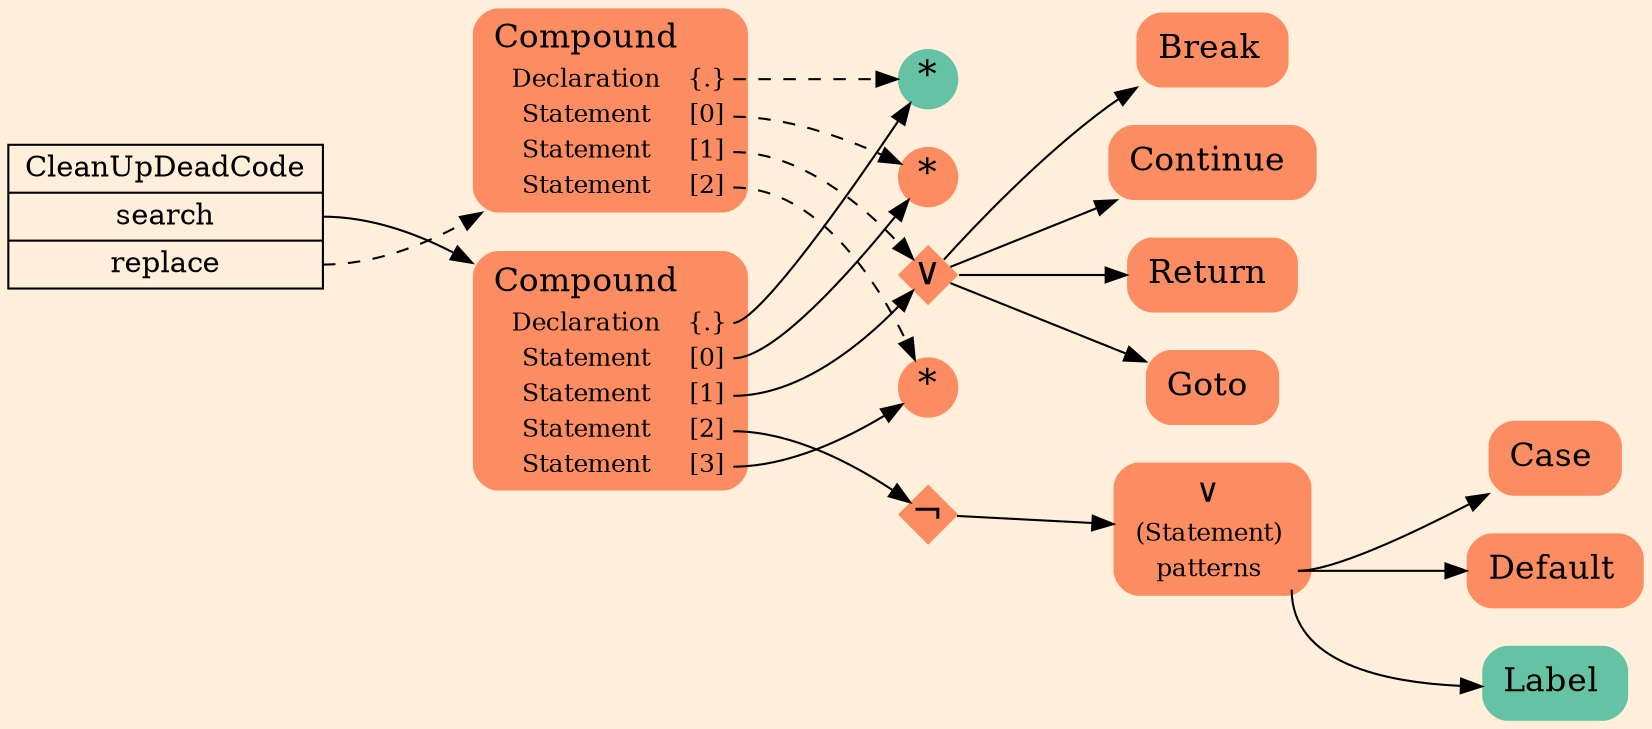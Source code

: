 digraph Inferno {
graph [
rankdir = "LR"
ranksep = 1.0
size = "14,20"
bgcolor = antiquewhite1
color = black
fontcolor = black
];
node [
];
"CR#P54-0" [
shape = "record"
fillcolor = antiquewhite1
label = "<fixed> CleanUpDeadCode | <port0> search | <port1> replace"
style = "filled"
fontsize = "14"
color = black
fontcolor = black
];
"#B-2-927" [
shape = "plaintext"
fillcolor = "/set28/2"
label = <<TABLE BORDER="0" CELLBORDER="0" CELLSPACING="0">
 <TR>
  <TD><FONT POINT-SIZE="16.0">Compound</FONT></TD>
  <TD></TD>
 </TR>
 <TR>
  <TD>Declaration</TD>
  <TD PORT="port0">{.}</TD>
 </TR>
 <TR>
  <TD>Statement</TD>
  <TD PORT="port1">[0]</TD>
 </TR>
 <TR>
  <TD>Statement</TD>
  <TD PORT="port2">[1]</TD>
 </TR>
 <TR>
  <TD>Statement</TD>
  <TD PORT="port3">[2]</TD>
 </TR>
 <TR>
  <TD>Statement</TD>
  <TD PORT="port4">[3]</TD>
 </TR>
</TABLE>>
style = "rounded,filled"
fontsize = "12"
];
"#B-2-929" [
shape = "circle"
fillcolor = "/set28/1"
label = <*>
style = "filled"
fontsize = "18"
penwidth = 0.0
fixedsize = true
width = 0.4
height = 0.4
];
"#B-2-930" [
shape = "circle"
fillcolor = "/set28/2"
label = <*>
style = "filled"
fontsize = "18"
penwidth = 0.0
fixedsize = true
width = 0.4
height = 0.4
];
"#B-2-934" [
shape = "diamond"
fillcolor = "/set28/2"
label = <∨>
style = "filled"
fontsize = "18"
penwidth = 0.0
fixedsize = true
width = 0.4
height = 0.4
];
"#B-2-940" [
shape = "plaintext"
fillcolor = "/set28/2"
label = <<TABLE BORDER="0" CELLBORDER="0" CELLSPACING="0">
 <TR>
  <TD><FONT POINT-SIZE="16.0">Break</FONT></TD>
  <TD></TD>
 </TR>
</TABLE>>
style = "rounded,filled"
fontsize = "12"
];
"#B-2-939" [
shape = "plaintext"
fillcolor = "/set28/2"
label = <<TABLE BORDER="0" CELLBORDER="0" CELLSPACING="0">
 <TR>
  <TD><FONT POINT-SIZE="16.0">Continue</FONT></TD>
  <TD></TD>
 </TR>
</TABLE>>
style = "rounded,filled"
fontsize = "12"
];
"#B-2-938" [
shape = "plaintext"
fillcolor = "/set28/2"
label = <<TABLE BORDER="0" CELLBORDER="0" CELLSPACING="0">
 <TR>
  <TD><FONT POINT-SIZE="16.0">Return</FONT></TD>
  <TD></TD>
 </TR>
</TABLE>>
style = "rounded,filled"
fontsize = "12"
];
"#B-2-937" [
shape = "plaintext"
fillcolor = "/set28/2"
label = <<TABLE BORDER="0" CELLBORDER="0" CELLSPACING="0">
 <TR>
  <TD><FONT POINT-SIZE="16.0">Goto</FONT></TD>
  <TD></TD>
 </TR>
</TABLE>>
style = "rounded,filled"
fontsize = "12"
];
"#B-2-932" [
shape = "diamond"
fillcolor = "/set28/2"
label = <¬>
style = "filled"
fontsize = "18"
penwidth = 0.0
fixedsize = true
width = 0.4
height = 0.4
];
"#B-2-933" [
shape = "plaintext"
fillcolor = "/set28/2"
label = <<TABLE BORDER="0" CELLBORDER="0" CELLSPACING="0">
 <TR>
  <TD><FONT POINT-SIZE="16.0">∨</FONT></TD>
  <TD></TD>
 </TR>
 <TR>
  <TD>(Statement)</TD>
  <TD PORT="port0"></TD>
 </TR>
 <TR>
  <TD>patterns</TD>
  <TD PORT="port1"></TD>
 </TR>
</TABLE>>
style = "rounded,filled"
fontsize = "12"
];
"#B-2-943" [
shape = "plaintext"
fillcolor = "/set28/2"
label = <<TABLE BORDER="0" CELLBORDER="0" CELLSPACING="0">
 <TR>
  <TD><FONT POINT-SIZE="16.0">Case</FONT></TD>
  <TD></TD>
 </TR>
</TABLE>>
style = "rounded,filled"
fontsize = "12"
];
"#B-2-942" [
shape = "plaintext"
fillcolor = "/set28/2"
label = <<TABLE BORDER="0" CELLBORDER="0" CELLSPACING="0">
 <TR>
  <TD><FONT POINT-SIZE="16.0">Default</FONT></TD>
  <TD></TD>
 </TR>
</TABLE>>
style = "rounded,filled"
fontsize = "12"
];
"#B-2-941" [
shape = "plaintext"
fillcolor = "/set28/1"
label = <<TABLE BORDER="0" CELLBORDER="0" CELLSPACING="0">
 <TR>
  <TD><FONT POINT-SIZE="16.0">Label</FONT></TD>
  <TD></TD>
 </TR>
</TABLE>>
style = "rounded,filled"
fontsize = "12"
];
"#B-2-931" [
shape = "circle"
fillcolor = "/set28/2"
label = <*>
style = "filled"
fontsize = "18"
penwidth = 0.0
fixedsize = true
width = 0.4
height = 0.4
];
"#B-2-928" [
shape = "plaintext"
fillcolor = "/set28/2"
label = <<TABLE BORDER="0" CELLBORDER="0" CELLSPACING="0">
 <TR>
  <TD><FONT POINT-SIZE="16.0">Compound</FONT></TD>
  <TD></TD>
 </TR>
 <TR>
  <TD>Declaration</TD>
  <TD PORT="port0">{.}</TD>
 </TR>
 <TR>
  <TD>Statement</TD>
  <TD PORT="port1">[0]</TD>
 </TR>
 <TR>
  <TD>Statement</TD>
  <TD PORT="port2">[1]</TD>
 </TR>
 <TR>
  <TD>Statement</TD>
  <TD PORT="port3">[2]</TD>
 </TR>
</TABLE>>
style = "rounded,filled"
fontsize = "12"
];
"CR#P54-0":port0 -> "#B-2-927" [style="solid"
color = black
fontcolor = black
];
"CR#P54-0":port1 -> "#B-2-928" [style="dashed"
color = black
fontcolor = black
];
"#B-2-927":port0 -> "#B-2-929" [style="solid"
color = black
fontcolor = black
];
"#B-2-927":port1 -> "#B-2-930" [style="solid"
color = black
fontcolor = black
];
"#B-2-927":port2 -> "#B-2-934" [style="solid"
color = black
fontcolor = black
];
"#B-2-927":port3 -> "#B-2-932" [style="solid"
color = black
fontcolor = black
];
"#B-2-927":port4 -> "#B-2-931" [style="solid"
color = black
fontcolor = black
];
"#B-2-934" -> "#B-2-940" [style="solid"
color = black
fontcolor = black
];
"#B-2-934" -> "#B-2-939" [style="solid"
color = black
fontcolor = black
];
"#B-2-934" -> "#B-2-938" [style="solid"
color = black
fontcolor = black
];
"#B-2-934" -> "#B-2-937" [style="solid"
color = black
fontcolor = black
];
"#B-2-932" -> "#B-2-933" [style="solid"
color = black
fontcolor = black
];
"#B-2-933":port1 -> "#B-2-943" [style="solid"
color = black
fontcolor = black
];
"#B-2-933":port1 -> "#B-2-942" [style="solid"
color = black
fontcolor = black
];
"#B-2-933":port1 -> "#B-2-941" [style="solid"
color = black
fontcolor = black
];
"#B-2-928":port0 -> "#B-2-929" [style="dashed"
color = black
fontcolor = black
];
"#B-2-928":port1 -> "#B-2-930" [style="dashed"
color = black
fontcolor = black
];
"#B-2-928":port2 -> "#B-2-934" [style="dashed"
color = black
fontcolor = black
];
"#B-2-928":port3 -> "#B-2-931" [style="dashed"
color = black
fontcolor = black
];
}
